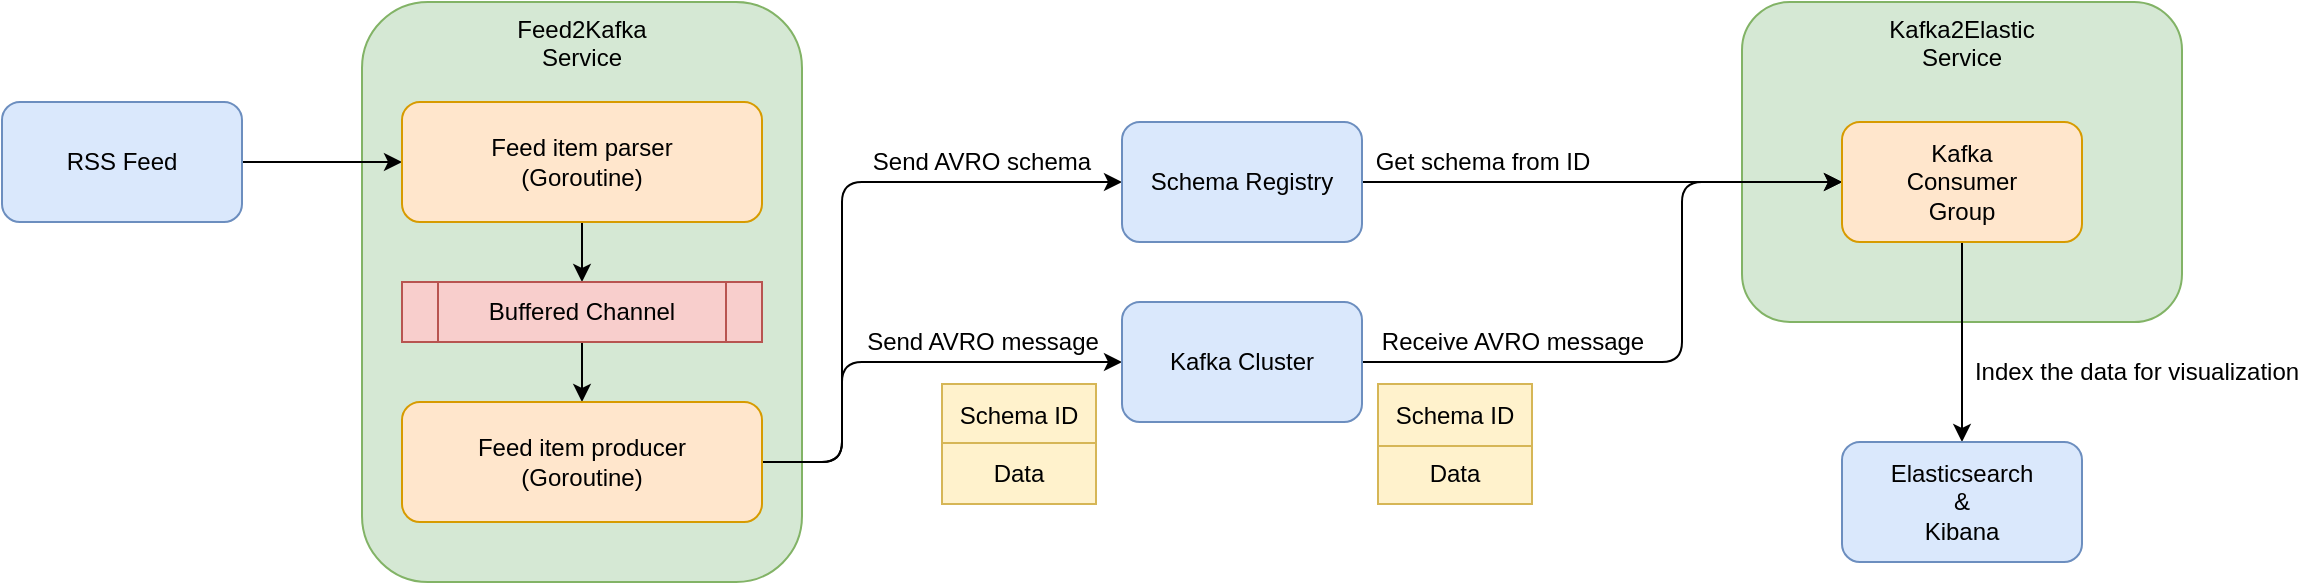 <mxfile version="16.5.3" type="embed">
    <diagram id="xtyXSpvljtbhiemQkCIh" name="Page-1">
        <mxGraphModel dx="1698" dy="473" grid="0" gridSize="10" guides="1" tooltips="1" connect="1" arrows="1" fold="1" page="0" pageScale="1" pageWidth="827" pageHeight="1169" background="none" math="0" shadow="0">
            <root>
                <mxCell id="0"/>
                <mxCell id="1" parent="0"/>
                <mxCell id="36" value="Kafka2Elastic&lt;br&gt;Service" style="rounded=1;whiteSpace=wrap;html=1;verticalAlign=top;fillColor=#d5e8d4;strokeColor=#82b366;" parent="1" vertex="1">
                    <mxGeometry x="850" y="130" width="220" height="160" as="geometry"/>
                </mxCell>
                <mxCell id="3" value="Feed2Kafka&lt;br&gt;Service" style="rounded=1;whiteSpace=wrap;html=1;verticalAlign=top;fillColor=#d5e8d4;strokeColor=#82b366;" parent="1" vertex="1">
                    <mxGeometry x="160" y="130" width="220" height="290" as="geometry"/>
                </mxCell>
                <mxCell id="21" style="edgeStyle=none;html=1;entryX=0;entryY=0.5;entryDx=0;entryDy=0;" parent="1" target="11" edge="1">
                    <mxGeometry relative="1" as="geometry">
                        <mxPoint x="100" y="210" as="sourcePoint"/>
                    </mxGeometry>
                </mxCell>
                <mxCell id="15" style="edgeStyle=none;html=1;exitX=0.5;exitY=1;exitDx=0;exitDy=0;entryX=0.5;entryY=0;entryDx=0;entryDy=0;" parent="1" source="11" target="12" edge="1">
                    <mxGeometry relative="1" as="geometry"/>
                </mxCell>
                <mxCell id="11" value="Feed item parser&lt;br&gt;(Goroutine)" style="rounded=1;whiteSpace=wrap;html=1;fillColor=#ffe6cc;strokeColor=#d79b00;" parent="1" vertex="1">
                    <mxGeometry x="180" y="180" width="180" height="60" as="geometry"/>
                </mxCell>
                <mxCell id="16" style="edgeStyle=none;html=1;exitX=0.5;exitY=1;exitDx=0;exitDy=0;entryX=0.5;entryY=0;entryDx=0;entryDy=0;" parent="1" source="12" target="13" edge="1">
                    <mxGeometry relative="1" as="geometry"/>
                </mxCell>
                <mxCell id="12" value="Buffered Channel" style="shape=process;whiteSpace=wrap;html=1;backgroundOutline=1;fillColor=#f8cecc;strokeColor=#b85450;" parent="1" vertex="1">
                    <mxGeometry x="180" y="270" width="180" height="30" as="geometry"/>
                </mxCell>
                <mxCell id="23" style="edgeStyle=none;html=1;entryX=0;entryY=0.5;entryDx=0;entryDy=0;exitX=1;exitY=0.5;exitDx=0;exitDy=0;" parent="1" source="13" target="22" edge="1">
                    <mxGeometry relative="1" as="geometry">
                        <Array as="points">
                            <mxPoint x="400" y="360"/>
                            <mxPoint x="400" y="220"/>
                        </Array>
                    </mxGeometry>
                </mxCell>
                <mxCell id="33" style="edgeStyle=none;html=1;exitX=1;exitY=0.5;exitDx=0;exitDy=0;entryX=0;entryY=0.5;entryDx=0;entryDy=0;" parent="1" source="13" target="20" edge="1">
                    <mxGeometry relative="1" as="geometry">
                        <Array as="points">
                            <mxPoint x="400" y="360"/>
                            <mxPoint x="400" y="310"/>
                        </Array>
                    </mxGeometry>
                </mxCell>
                <mxCell id="13" value="Feed item producer&lt;br&gt;(Goroutine)" style="rounded=1;whiteSpace=wrap;html=1;fillColor=#ffe6cc;strokeColor=#d79b00;" parent="1" vertex="1">
                    <mxGeometry x="180" y="330" width="180" height="60" as="geometry"/>
                </mxCell>
                <mxCell id="34" style="edgeStyle=none;html=1;exitX=1;exitY=0.5;exitDx=0;exitDy=0;entryX=0;entryY=0.5;entryDx=0;entryDy=0;" parent="1" source="20" target="30" edge="1">
                    <mxGeometry relative="1" as="geometry">
                        <Array as="points">
                            <mxPoint x="820" y="310"/>
                            <mxPoint x="820" y="220"/>
                        </Array>
                    </mxGeometry>
                </mxCell>
                <mxCell id="20" value="Kafka Cluster" style="rounded=1;whiteSpace=wrap;html=1;fillColor=#dae8fc;strokeColor=#6c8ebf;" parent="1" vertex="1">
                    <mxGeometry x="540" y="280" width="120" height="60" as="geometry"/>
                </mxCell>
                <mxCell id="31" style="edgeStyle=none;html=1;entryX=0;entryY=0.5;entryDx=0;entryDy=0;" parent="1" source="22" target="30" edge="1">
                    <mxGeometry relative="1" as="geometry"/>
                </mxCell>
                <mxCell id="22" value="Schema Registry" style="rounded=1;whiteSpace=wrap;html=1;fillColor=#dae8fc;strokeColor=#6c8ebf;" parent="1" vertex="1">
                    <mxGeometry x="540" y="190" width="120" height="60" as="geometry"/>
                </mxCell>
                <mxCell id="26" value="Send AVRO schema" style="text;html=1;strokeColor=none;fillColor=none;align=center;verticalAlign=middle;whiteSpace=wrap;rounded=0;" parent="1" vertex="1">
                    <mxGeometry x="410" y="195" width="120" height="30" as="geometry"/>
                </mxCell>
                <mxCell id="27" value="Send AVRO message" style="text;html=1;align=center;verticalAlign=middle;resizable=0;points=[];autosize=1;strokeColor=none;fillColor=none;" parent="1" vertex="1">
                    <mxGeometry x="405" y="290" width="130" height="20" as="geometry"/>
                </mxCell>
                <mxCell id="28" value="Get schema from ID" style="text;html=1;align=center;verticalAlign=middle;resizable=0;points=[];autosize=1;strokeColor=none;fillColor=none;" parent="1" vertex="1">
                    <mxGeometry x="660" y="200" width="120" height="20" as="geometry"/>
                </mxCell>
                <mxCell id="29" value="Receive AVRO message" style="text;html=1;align=center;verticalAlign=middle;resizable=0;points=[];autosize=1;strokeColor=none;fillColor=none;" parent="1" vertex="1">
                    <mxGeometry x="660" y="290" width="150" height="20" as="geometry"/>
                </mxCell>
                <mxCell id="39" style="edgeStyle=none;html=1;exitX=0.5;exitY=1;exitDx=0;exitDy=0;entryX=0.5;entryY=0;entryDx=0;entryDy=0;" parent="1" source="30" target="35" edge="1">
                    <mxGeometry relative="1" as="geometry"/>
                </mxCell>
                <mxCell id="30" value="Kafka&lt;br&gt;Consumer&lt;br&gt;Group" style="rounded=1;whiteSpace=wrap;html=1;fillColor=#ffe6cc;strokeColor=#d79b00;" parent="1" vertex="1">
                    <mxGeometry x="900" y="190" width="120" height="60" as="geometry"/>
                </mxCell>
                <mxCell id="35" value="Elasticsearch&lt;br&gt;&amp;amp; &lt;br&gt;Kibana" style="rounded=1;whiteSpace=wrap;html=1;fillColor=#dae8fc;strokeColor=#6c8ebf;" parent="1" vertex="1">
                    <mxGeometry x="900" y="350" width="120" height="60" as="geometry"/>
                </mxCell>
                <mxCell id="38" value="RSS Feed" style="rounded=1;whiteSpace=wrap;html=1;fillColor=#dae8fc;strokeColor=#6c8ebf;" parent="1" vertex="1">
                    <mxGeometry x="-20" y="180" width="120" height="60" as="geometry"/>
                </mxCell>
                <mxCell id="Yxp5_3T3yo4Cd0lTKJu7-44" value="Schema ID&lt;br&gt;&lt;br&gt;Data" style="whiteSpace=wrap;html=1;fillColor=#fff2cc;strokeColor=#d6b656;" parent="1" vertex="1">
                    <mxGeometry x="450" y="321" width="77" height="60" as="geometry"/>
                </mxCell>
                <mxCell id="Yxp5_3T3yo4Cd0lTKJu7-45" value="" style="endArrow=none;html=1;entryX=1;entryY=0.5;entryDx=0;entryDy=0;strokeColor=#D6B656;" parent="1" edge="1">
                    <mxGeometry width="50" height="50" relative="1" as="geometry">
                        <mxPoint x="450" y="350.5" as="sourcePoint"/>
                        <mxPoint x="527" y="350.5" as="targetPoint"/>
                    </mxGeometry>
                </mxCell>
                <mxCell id="Yxp5_3T3yo4Cd0lTKJu7-46" value="Schema ID&lt;br&gt;&lt;br&gt;Data" style="whiteSpace=wrap;html=1;fillColor=#fff2cc;strokeColor=#d6b656;" parent="1" vertex="1">
                    <mxGeometry x="668" y="321" width="77" height="60" as="geometry"/>
                </mxCell>
                <mxCell id="Yxp5_3T3yo4Cd0lTKJu7-47" value="" style="endArrow=none;html=1;entryX=1;entryY=0.5;entryDx=0;entryDy=0;strokeColor=#d6b656;" parent="1" edge="1">
                    <mxGeometry width="50" height="50" relative="1" as="geometry">
                        <mxPoint x="668" y="352" as="sourcePoint"/>
                        <mxPoint x="745" y="352" as="targetPoint"/>
                    </mxGeometry>
                </mxCell>
                <mxCell id="Yxp5_3T3yo4Cd0lTKJu7-48" value="Index the data for visualization" style="text;html=1;align=center;verticalAlign=middle;resizable=0;points=[];autosize=1;strokeColor=none;fillColor=none;" parent="1" vertex="1">
                    <mxGeometry x="960" y="306" width="173" height="17" as="geometry"/>
                </mxCell>
            </root>
        </mxGraphModel>
    </diagram>
</mxfile>